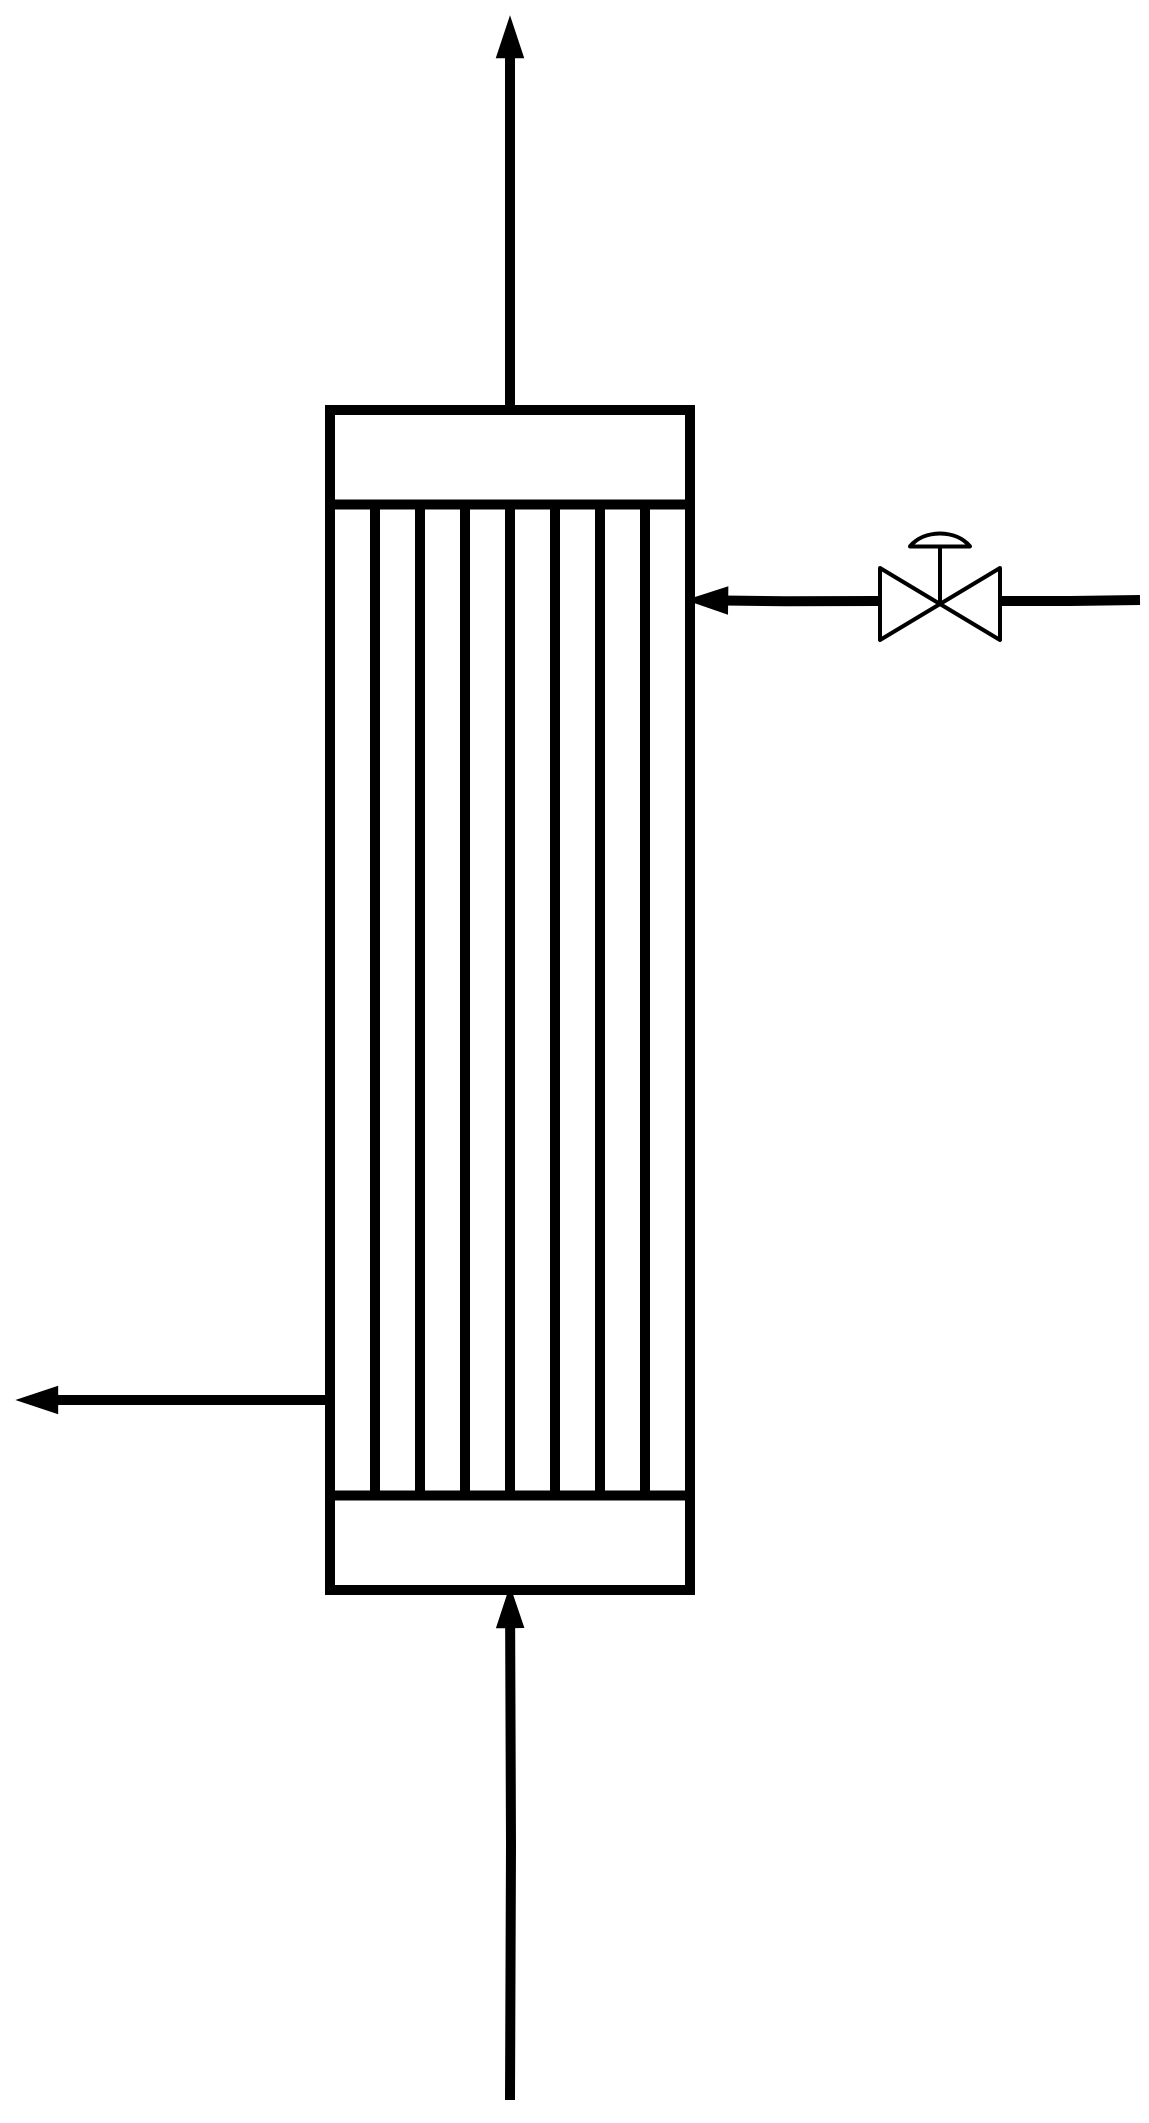 <mxfile version="24.7.5">
  <diagram name="Page-1" id="0zaoE_H4niK1X_6jP76W">
    <mxGraphModel dx="1858" dy="1613" grid="1" gridSize="10" guides="1" tooltips="1" connect="1" arrows="1" fold="1" page="1" pageScale="1" pageWidth="827" pageHeight="1169" math="0" shadow="0">
      <root>
        <mxCell id="0" />
        <mxCell id="1" parent="0" />
        <mxCell id="WMO95-ApRFWZus1bul0B-4" style="edgeStyle=orthogonalEdgeStyle;rounded=0;orthogonalLoop=1;jettySize=auto;html=1;strokeWidth=5;strokeColor=default;align=center;verticalAlign=middle;fontFamily=Helvetica;fontSize=11;fontColor=default;labelBackgroundColor=default;endArrow=blockThin;endFill=1;" parent="1" target="WMO95-ApRFWZus1bul0B-3" edge="1">
          <mxGeometry relative="1" as="geometry">
            <mxPoint x="405" y="1110" as="sourcePoint" />
          </mxGeometry>
        </mxCell>
        <mxCell id="WMO95-ApRFWZus1bul0B-5" style="edgeStyle=orthogonalEdgeStyle;rounded=0;orthogonalLoop=1;jettySize=auto;html=1;strokeWidth=5;strokeColor=default;align=center;verticalAlign=middle;fontFamily=Helvetica;fontSize=11;fontColor=default;labelBackgroundColor=default;endArrow=blockThin;endFill=1;" parent="1" source="WMO95-ApRFWZus1bul0B-3" edge="1">
          <mxGeometry relative="1" as="geometry">
            <mxPoint x="405" y="70" as="targetPoint" />
          </mxGeometry>
        </mxCell>
        <mxCell id="WMO95-ApRFWZus1bul0B-6" style="edgeStyle=orthogonalEdgeStyle;rounded=0;orthogonalLoop=1;jettySize=auto;html=1;strokeWidth=5;endArrow=blockThin;endFill=1;exitX=-0.008;exitY=0.676;exitDx=0;exitDy=0;exitPerimeter=0;" parent="1" edge="1" source="tfDwebj8LEte1S4MuZG7-1">
          <mxGeometry relative="1" as="geometry">
            <mxPoint x="495" y="360" as="targetPoint" />
            <mxPoint x="720" y="360" as="sourcePoint" />
          </mxGeometry>
        </mxCell>
        <mxCell id="WMO95-ApRFWZus1bul0B-7" style="edgeStyle=orthogonalEdgeStyle;rounded=0;orthogonalLoop=1;jettySize=auto;html=1;strokeWidth=5;strokeColor=default;align=center;verticalAlign=middle;fontFamily=Helvetica;fontSize=11;fontColor=default;labelBackgroundColor=default;endArrow=blockThin;endFill=1;" parent="1" edge="1">
          <mxGeometry relative="1" as="geometry">
            <mxPoint x="160" y="760" as="targetPoint" />
            <mxPoint x="315" y="760" as="sourcePoint" />
          </mxGeometry>
        </mxCell>
        <mxCell id="WMO95-ApRFWZus1bul0B-3" value="" style="shape=mxgraph.pid.heat_exchangers.fixed_straight_tubes_heat_exchanger;html=1;pointerEvents=1;align=center;verticalLabelPosition=bottom;verticalAlign=top;dashed=0;rotation=90;strokeWidth=5;" parent="1" vertex="1">
          <mxGeometry x="110" y="470" width="590" height="180" as="geometry" />
        </mxCell>
        <mxCell id="tfDwebj8LEte1S4MuZG7-3" value="" style="edgeStyle=orthogonalEdgeStyle;rounded=0;orthogonalLoop=1;jettySize=auto;html=1;strokeWidth=5;endArrow=none;endFill=0;entryX=0.994;entryY=0.674;entryDx=0;entryDy=0;entryPerimeter=0;" edge="1" parent="1" target="tfDwebj8LEte1S4MuZG7-1">
          <mxGeometry relative="1" as="geometry">
            <mxPoint x="495" y="360" as="targetPoint" />
            <mxPoint x="720" y="360" as="sourcePoint" />
          </mxGeometry>
        </mxCell>
        <mxCell id="tfDwebj8LEte1S4MuZG7-1" value="" style="verticalLabelPosition=bottom;align=center;html=1;verticalAlign=top;pointerEvents=1;dashed=0;shape=mxgraph.pid2valves.valve;valveType=gate;actuator=diaph;strokeWidth=2;" vertex="1" parent="1">
          <mxGeometry x="590" y="320" width="60" height="60" as="geometry" />
        </mxCell>
      </root>
    </mxGraphModel>
  </diagram>
</mxfile>
